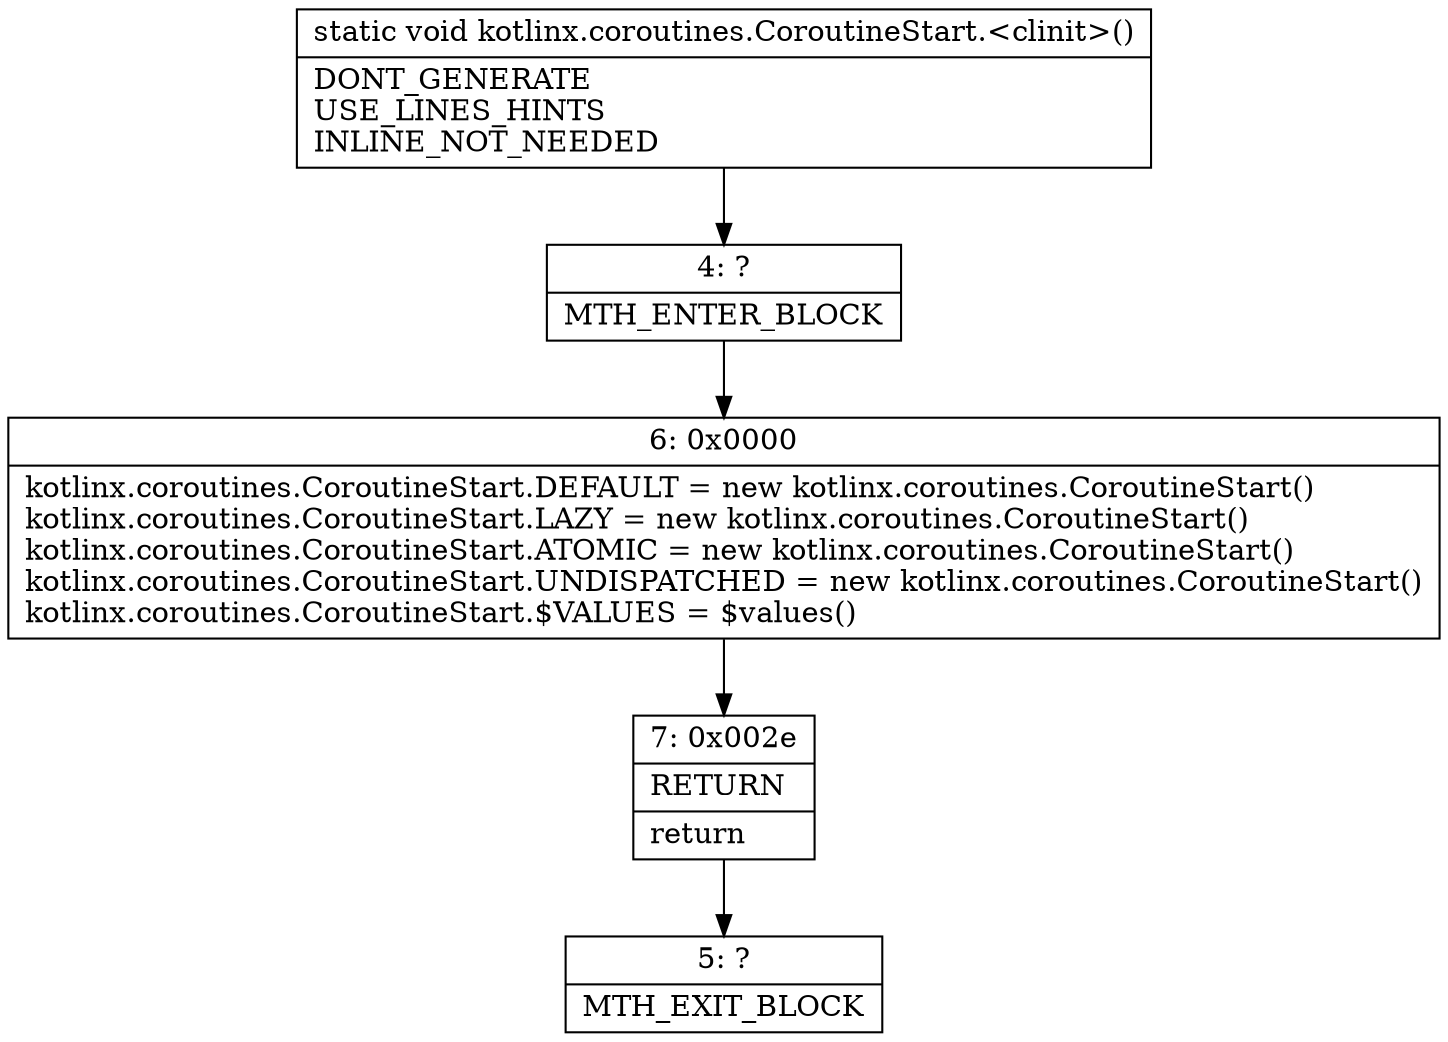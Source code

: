 digraph "CFG forkotlinx.coroutines.CoroutineStart.\<clinit\>()V" {
Node_4 [shape=record,label="{4\:\ ?|MTH_ENTER_BLOCK\l}"];
Node_6 [shape=record,label="{6\:\ 0x0000|kotlinx.coroutines.CoroutineStart.DEFAULT = new kotlinx.coroutines.CoroutineStart()\lkotlinx.coroutines.CoroutineStart.LAZY = new kotlinx.coroutines.CoroutineStart()\lkotlinx.coroutines.CoroutineStart.ATOMIC = new kotlinx.coroutines.CoroutineStart()\lkotlinx.coroutines.CoroutineStart.UNDISPATCHED = new kotlinx.coroutines.CoroutineStart()\lkotlinx.coroutines.CoroutineStart.$VALUES = $values()\l}"];
Node_7 [shape=record,label="{7\:\ 0x002e|RETURN\l|return\l}"];
Node_5 [shape=record,label="{5\:\ ?|MTH_EXIT_BLOCK\l}"];
MethodNode[shape=record,label="{static void kotlinx.coroutines.CoroutineStart.\<clinit\>()  | DONT_GENERATE\lUSE_LINES_HINTS\lINLINE_NOT_NEEDED\l}"];
MethodNode -> Node_4;Node_4 -> Node_6;
Node_6 -> Node_7;
Node_7 -> Node_5;
}


